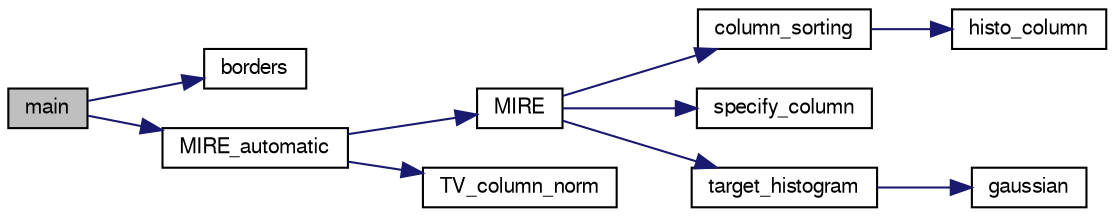 digraph G
{
  edge [fontname="FreeSans",fontsize="10",labelfontname="FreeSans",labelfontsize="10"];
  node [fontname="FreeSans",fontsize="10",shape=record];
  rankdir=LR;
  Node1 [label="main",height=0.2,width=0.4,color="black", fillcolor="grey75", style="filled" fontcolor="black"];
  Node1 -> Node2 [color="midnightblue",fontsize="10",style="solid",fontname="FreeSans"];
  Node2 [label="borders",height=0.2,width=0.4,color="black", fillcolor="white", style="filled",URL="$borders_8cpp.html#a89da2924862660476dca650f46158dc6"];
  Node1 -> Node3 [color="midnightblue",fontsize="10",style="solid",fontname="FreeSans"];
  Node3 [label="MIRE_automatic",height=0.2,width=0.4,color="black", fillcolor="white", style="filled",URL="$MIRE_8cpp.html#a0c2ec7eb8434fa21dd2e186b7ade0976",tooltip="Compute the TV of MIRE-processed image for a set of parameter sigma namely (SIGMA_MIN:DELTA:SIGMA_MAX..."];
  Node3 -> Node4 [color="midnightblue",fontsize="10",style="solid",fontname="FreeSans"];
  Node4 [label="MIRE",height=0.2,width=0.4,color="black", fillcolor="white", style="filled",URL="$MIRE_8cpp.html#a3d9d516cf01ecf20f4a514810074ba29",tooltip="Performs the MIRE algorithm with parameter sigma."];
  Node4 -> Node5 [color="midnightblue",fontsize="10",style="solid",fontname="FreeSans"];
  Node5 [label="column_sorting",height=0.2,width=0.4,color="black", fillcolor="white", style="filled",URL="$MIRE_8cpp.html#aff41f3ce0b6f8235bd451350376d67f5",tooltip="Sort all columns of the image."];
  Node5 -> Node6 [color="midnightblue",fontsize="10",style="solid",fontname="FreeSans"];
  Node6 [label="histo_column",height=0.2,width=0.4,color="black", fillcolor="white", style="filled",URL="$MIRE_8cpp.html#a70117cb1b43ee1d0ea10808fc934ab7e",tooltip="Take the column N°column, put it in a vertor and sort it."];
  Node4 -> Node7 [color="midnightblue",fontsize="10",style="solid",fontname="FreeSans"];
  Node7 [label="specify_column",height=0.2,width=0.4,color="black", fillcolor="white", style="filled",URL="$MIRE_8cpp.html#a458efbc41c7db71486f19ef5de9221ee",tooltip="Given the vector containing the target value. Specify he column on theses values Implemented in 2 ste..."];
  Node4 -> Node8 [color="midnightblue",fontsize="10",style="solid",fontname="FreeSans"];
  Node8 [label="target_histogram",height=0.2,width=0.4,color="black", fillcolor="white", style="filled",URL="$MIRE_8cpp.html#aeb8afee8be12b10649e04b5e5f968013",tooltip="Compute the target vector (~ histogram) Implemented in 3 steps: Step1 : extract columns columns in th..."];
  Node8 -> Node9 [color="midnightblue",fontsize="10",style="solid",fontname="FreeSans"];
  Node9 [label="gaussian",height=0.2,width=0.4,color="black", fillcolor="white", style="filled",URL="$MIRE_8cpp.html#a15e129755aaa88181e227d5c8fc85cf5",tooltip="Evaluate the Gaussian function at x with std-dev sigma."];
  Node3 -> Node10 [color="midnightblue",fontsize="10",style="solid",fontname="FreeSans"];
  Node10 [label="TV_column_norm",height=0.2,width=0.4,color="black", fillcolor="white", style="filled",URL="$MIRE_8cpp.html#aff6728140c02f1376eb6755a7539aaa4",tooltip="Compute TV-norm among colums (avoids the parts added by symetrization)."];
}
